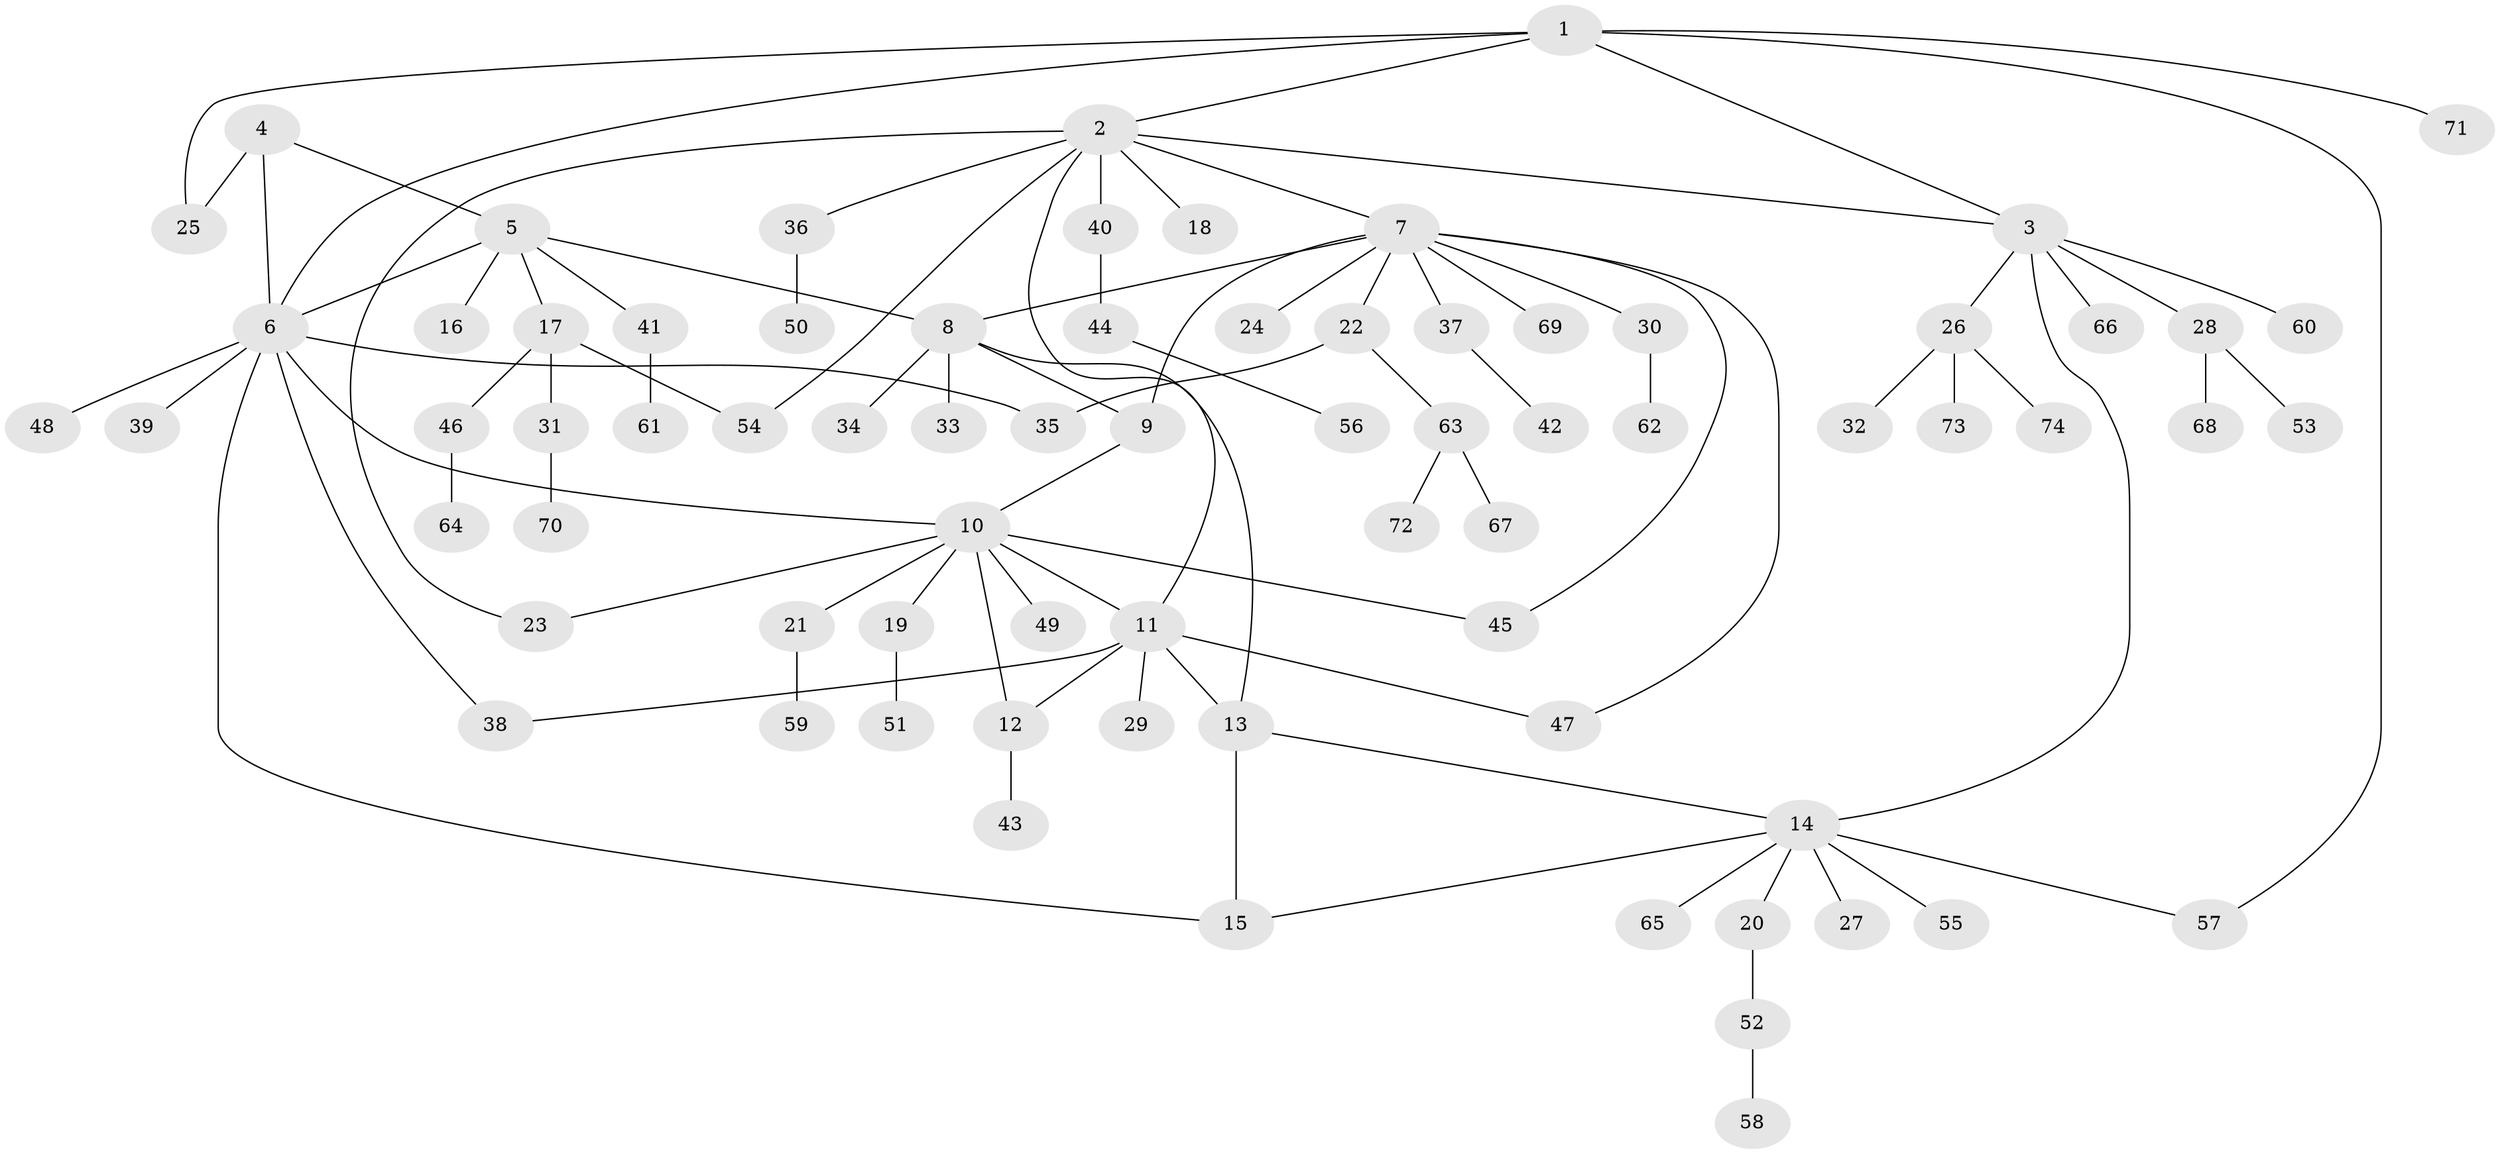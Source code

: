 // Generated by graph-tools (version 1.1) at 2025/26/03/09/25 03:26:46]
// undirected, 74 vertices, 92 edges
graph export_dot {
graph [start="1"]
  node [color=gray90,style=filled];
  1;
  2;
  3;
  4;
  5;
  6;
  7;
  8;
  9;
  10;
  11;
  12;
  13;
  14;
  15;
  16;
  17;
  18;
  19;
  20;
  21;
  22;
  23;
  24;
  25;
  26;
  27;
  28;
  29;
  30;
  31;
  32;
  33;
  34;
  35;
  36;
  37;
  38;
  39;
  40;
  41;
  42;
  43;
  44;
  45;
  46;
  47;
  48;
  49;
  50;
  51;
  52;
  53;
  54;
  55;
  56;
  57;
  58;
  59;
  60;
  61;
  62;
  63;
  64;
  65;
  66;
  67;
  68;
  69;
  70;
  71;
  72;
  73;
  74;
  1 -- 2;
  1 -- 3;
  1 -- 6;
  1 -- 25;
  1 -- 57;
  1 -- 71;
  2 -- 3;
  2 -- 7;
  2 -- 11;
  2 -- 18;
  2 -- 23;
  2 -- 36;
  2 -- 40;
  2 -- 54;
  3 -- 14;
  3 -- 26;
  3 -- 28;
  3 -- 60;
  3 -- 66;
  4 -- 5;
  4 -- 6;
  4 -- 25;
  5 -- 6;
  5 -- 8;
  5 -- 16;
  5 -- 17;
  5 -- 41;
  6 -- 10;
  6 -- 15;
  6 -- 35;
  6 -- 38;
  6 -- 39;
  6 -- 48;
  7 -- 8;
  7 -- 9;
  7 -- 22;
  7 -- 24;
  7 -- 30;
  7 -- 37;
  7 -- 45;
  7 -- 47;
  7 -- 69;
  8 -- 9;
  8 -- 13;
  8 -- 33;
  8 -- 34;
  9 -- 10;
  10 -- 11;
  10 -- 12;
  10 -- 19;
  10 -- 21;
  10 -- 23;
  10 -- 45;
  10 -- 49;
  11 -- 12;
  11 -- 13;
  11 -- 29;
  11 -- 38;
  11 -- 47;
  12 -- 43;
  13 -- 14;
  13 -- 15;
  14 -- 15;
  14 -- 20;
  14 -- 27;
  14 -- 55;
  14 -- 57;
  14 -- 65;
  17 -- 31;
  17 -- 46;
  17 -- 54;
  19 -- 51;
  20 -- 52;
  21 -- 59;
  22 -- 35;
  22 -- 63;
  26 -- 32;
  26 -- 73;
  26 -- 74;
  28 -- 53;
  28 -- 68;
  30 -- 62;
  31 -- 70;
  36 -- 50;
  37 -- 42;
  40 -- 44;
  41 -- 61;
  44 -- 56;
  46 -- 64;
  52 -- 58;
  63 -- 67;
  63 -- 72;
}
